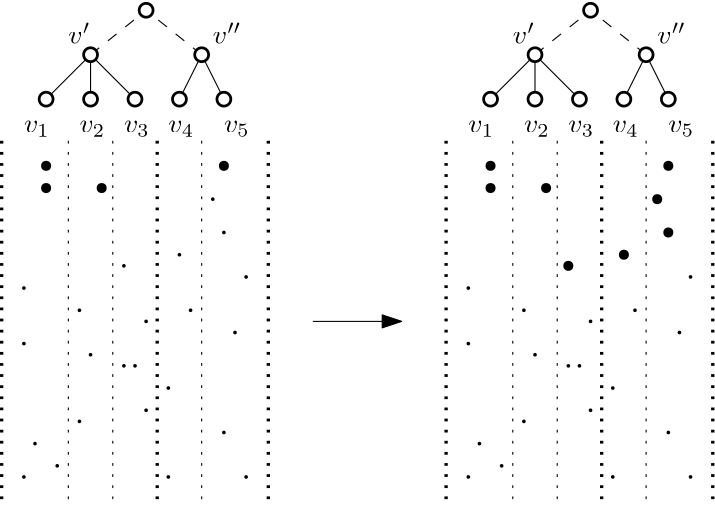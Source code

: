 <?xml version="1.0"?>
<!DOCTYPE ipe SYSTEM "ipe.dtd">
<ipe version="70005" creator="Ipe 7.1.4">
<info created="D:20160412211239" modified="D:20160513154111"/>
<ipestyle name="basic">
<symbol name="arrow/arc(spx)">
<path stroke="sym-stroke" fill="sym-stroke" pen="sym-pen">
0 0 m
-1 0.333 l
-1 -0.333 l
h
</path>
</symbol>
<symbol name="arrow/farc(spx)">
<path stroke="sym-stroke" fill="white" pen="sym-pen">
0 0 m
-1 0.333 l
-1 -0.333 l
h
</path>
</symbol>
<symbol name="mark/circle(sx)" transformations="translations">
<path fill="sym-stroke">
0.6 0 0 0.6 0 0 e
0.4 0 0 0.4 0 0 e
</path>
</symbol>
<symbol name="mark/disk(sx)" transformations="translations">
<path fill="sym-stroke">
0.6 0 0 0.6 0 0 e
</path>
</symbol>
<symbol name="mark/fdisk(sfx)" transformations="translations">
<group>
<path fill="sym-fill">
0.5 0 0 0.5 0 0 e
</path>
<path fill="sym-stroke" fillrule="eofill">
0.6 0 0 0.6 0 0 e
0.4 0 0 0.4 0 0 e
</path>
</group>
</symbol>
<symbol name="mark/box(sx)" transformations="translations">
<path fill="sym-stroke" fillrule="eofill">
-0.6 -0.6 m
0.6 -0.6 l
0.6 0.6 l
-0.6 0.6 l
h
-0.4 -0.4 m
0.4 -0.4 l
0.4 0.4 l
-0.4 0.4 l
h
</path>
</symbol>
<symbol name="mark/square(sx)" transformations="translations">
<path fill="sym-stroke">
-0.6 -0.6 m
0.6 -0.6 l
0.6 0.6 l
-0.6 0.6 l
h
</path>
</symbol>
<symbol name="mark/fsquare(sfx)" transformations="translations">
<group>
<path fill="sym-fill">
-0.5 -0.5 m
0.5 -0.5 l
0.5 0.5 l
-0.5 0.5 l
h
</path>
<path fill="sym-stroke" fillrule="eofill">
-0.6 -0.6 m
0.6 -0.6 l
0.6 0.6 l
-0.6 0.6 l
h
-0.4 -0.4 m
0.4 -0.4 l
0.4 0.4 l
-0.4 0.4 l
h
</path>
</group>
</symbol>
<symbol name="mark/cross(sx)" transformations="translations">
<group>
<path fill="sym-stroke">
-0.43 -0.57 m
0.57 0.43 l
0.43 0.57 l
-0.57 -0.43 l
h
</path>
<path fill="sym-stroke">
-0.43 0.57 m
0.57 -0.43 l
0.43 -0.57 l
-0.57 0.43 l
h
</path>
</group>
</symbol>
<symbol name="arrow/fnormal(spx)">
<path stroke="sym-stroke" fill="white" pen="sym-pen">
0 0 m
-1 0.333 l
-1 -0.333 l
h
</path>
</symbol>
<symbol name="arrow/pointed(spx)">
<path stroke="sym-stroke" fill="sym-stroke" pen="sym-pen">
0 0 m
-1 0.333 l
-0.8 0 l
-1 -0.333 l
h
</path>
</symbol>
<symbol name="arrow/fpointed(spx)">
<path stroke="sym-stroke" fill="white" pen="sym-pen">
0 0 m
-1 0.333 l
-0.8 0 l
-1 -0.333 l
h
</path>
</symbol>
<symbol name="arrow/linear(spx)">
<path stroke="sym-stroke" pen="sym-pen">
-1 0.333 m
0 0 l
-1 -0.333 l
</path>
</symbol>
<symbol name="arrow/fdouble(spx)">
<path stroke="sym-stroke" fill="white" pen="sym-pen">
0 0 m
-1 0.333 l
-1 -0.333 l
h
-1 0 m
-2 0.333 l
-2 -0.333 l
h
</path>
</symbol>
<symbol name="arrow/double(spx)">
<path stroke="sym-stroke" fill="sym-stroke" pen="sym-pen">
0 0 m
-1 0.333 l
-1 -0.333 l
h
-1 0 m
-2 0.333 l
-2 -0.333 l
h
</path>
</symbol>
<pen name="heavier" value="0.8"/>
<pen name="fat" value="1.2"/>
<pen name="ultrafat" value="2"/>
<symbolsize name="large" value="5"/>
<symbolsize name="small" value="2"/>
<symbolsize name="tiny" value="1.1"/>
<arrowsize name="large" value="10"/>
<arrowsize name="small" value="5"/>
<arrowsize name="tiny" value="3"/>
<color name="red" value="1 0 0"/>
<color name="green" value="0 1 0"/>
<color name="blue" value="0 0 1"/>
<color name="yellow" value="1 1 0"/>
<color name="orange" value="1 0.647 0"/>
<color name="gold" value="1 0.843 0"/>
<color name="purple" value="0.627 0.125 0.941"/>
<color name="gray" value="0.745"/>
<color name="brown" value="0.647 0.165 0.165"/>
<color name="navy" value="0 0 0.502"/>
<color name="pink" value="1 0.753 0.796"/>
<color name="seagreen" value="0.18 0.545 0.341"/>
<color name="turquoise" value="0.251 0.878 0.816"/>
<color name="violet" value="0.933 0.51 0.933"/>
<color name="darkblue" value="0 0 0.545"/>
<color name="darkcyan" value="0 0.545 0.545"/>
<color name="darkgray" value="0.663"/>
<color name="darkgreen" value="0 0.392 0"/>
<color name="darkmagenta" value="0.545 0 0.545"/>
<color name="darkorange" value="1 0.549 0"/>
<color name="darkred" value="0.545 0 0"/>
<color name="lightblue" value="0.678 0.847 0.902"/>
<color name="lightcyan" value="0.878 1 1"/>
<color name="lightgray" value="0.827"/>
<color name="lightgreen" value="0.565 0.933 0.565"/>
<color name="lightyellow" value="1 1 0.878"/>
<dashstyle name="dashed" value="[4] 0"/>
<dashstyle name="dotted" value="[1 3] 0"/>
<dashstyle name="dash dotted" value="[4 2 1 2] 0"/>
<dashstyle name="dash dot dotted" value="[4 2 1 2 1 2] 0"/>
<textsize name="large" value="\large"/>
<textsize name="Large" value="\Large"/>
<textsize name="LARGE" value="\LARGE"/>
<textsize name="huge" value="\huge"/>
<textsize name="Huge" value="\Huge"/>
<textsize name="small" value="\small"/>
<textsize name="footnote" value="\footnotesize"/>
<textsize name="tiny" value="\tiny"/>
<textstyle name="center" begin="\begin{center}" end="\end{center}"/>
<textstyle name="itemize" begin="\begin{itemize}" end="\end{itemize}"/>
<textstyle name="item" begin="\begin{itemize}\item{}" end="\end{itemize}"/>
<gridsize name="4 pts" value="4"/>
<gridsize name="8 pts (~3 mm)" value="8"/>
<gridsize name="16 pts (~6 mm)" value="16"/>
<gridsize name="32 pts (~12 mm)" value="32"/>
<gridsize name="10 pts (~3.5 mm)" value="10"/>
<gridsize name="20 pts (~7 mm)" value="20"/>
<gridsize name="14 pts (~5 mm)" value="14"/>
<gridsize name="28 pts (~10 mm)" value="28"/>
<gridsize name="56 pts (~20 mm)" value="56"/>
<anglesize name="90 deg" value="90"/>
<anglesize name="60 deg" value="60"/>
<anglesize name="45 deg" value="45"/>
<anglesize name="30 deg" value="30"/>
<anglesize name="22.5 deg" value="22.5"/>
<tiling name="falling" angle="-60" step="4" width="1"/>
<tiling name="rising" angle="30" step="4" width="1"/>
</ipestyle>
<page>
<layer name="alpha"/>
<view layers="alpha" active="alpha"/>
<use layer="alpha" matrix="1 0 0 1 -48 64" name="mark/disk(sx)" pos="192 592" size="normal" stroke="black"/>
<path matrix="1 0 0 3 -112 -1523" stroke="black" dash="dotted" pen="fat" join="1">
240 732 m
240 688 l
240 688 l
</path>
<path matrix="1 0 0 3 -16 -1523" stroke="black" dash="dotted" pen="fat" join="1">
240 732 m
240 688 l
240 688 l
</path>
<path matrix="1 0 0 3 -88 -1523" stroke="black" dash="dotted" join="1">
240 732 m
240 688 l
240 688 l
</path>
<path matrix="1 0 0 3 -72 -1523" stroke="black" dash="dotted" join="1">
240 732 m
240 688 l
240 688 l
</path>
<path matrix="1 0 0 3 -56 -1523" stroke="black" dash="dotted" pen="fat" join="1">
240 732 m
240 688 l
240 688 l
</path>
<path matrix="1 0 0 3 -40 -1523" stroke="black" dash="dotted" join="1">
240 732 m
240 688 l
240 688 l
</path>
<use matrix="1 0 0 1 -28 -32" name="mark/disk(sx)" pos="164 584" size="tiny" stroke="black"/>
<use matrix="1 0 0 1 -16 -28" name="mark/disk(sx)" pos="164 584" size="tiny" stroke="black"/>
<use matrix="1 0 0 1 -24 -20" name="mark/disk(sx)" pos="164 584" size="tiny" stroke="black"/>
<use matrix="1 0 0 1 -28 16" name="mark/disk(sx)" pos="164 584" size="tiny" stroke="black"/>
<use matrix="1 0 0 1 -28 36" name="mark/disk(sx)" pos="164 584" size="tiny" stroke="black"/>
<use matrix="1 0 0 1 -8 -12" name="mark/disk(sx)" pos="164 584" size="tiny" stroke="black"/>
<use matrix="1 0 0 1 -4 12" name="mark/disk(sx)" pos="164 584" size="tiny" stroke="black"/>
<use matrix="1 0 0 1 -8 28" name="mark/disk(sx)" pos="164 584" size="tiny" stroke="black"/>
<use matrix="1 0 0 1 16 -8" name="mark/disk(sx)" pos="164 584" size="tiny" stroke="black"/>
<use matrix="1 0 0 1 8 8" name="mark/disk(sx)" pos="164 584" size="tiny" stroke="black"/>
<use matrix="1 0 0 1 12 8" name="mark/disk(sx)" pos="164 584" size="tiny" stroke="black"/>
<use matrix="1 0 0 1 16 24" name="mark/disk(sx)" pos="164 584" size="tiny" stroke="black"/>
<use matrix="1 0 0 1 8 44" name="mark/disk(sx)" pos="164 584" size="tiny" stroke="black"/>
<use matrix="1 0 0 1 24 -32" name="mark/disk(sx)" pos="164 584" size="tiny" stroke="black"/>
<use matrix="1 0 0 1 24 0" name="mark/disk(sx)" pos="164 584" size="tiny" stroke="black"/>
<use matrix="1 0 0 1 32 28" name="mark/disk(sx)" pos="164 584" size="tiny" stroke="black"/>
<use matrix="1 0 0 1 28 48" name="mark/disk(sx)" pos="164 584" size="tiny" stroke="black"/>
<use matrix="1 0 0 1 52 -32" name="mark/disk(sx)" pos="164 584" size="tiny" stroke="black"/>
<use matrix="1 0 0 1 44 -16" name="mark/disk(sx)" pos="164 584" size="tiny" stroke="black"/>
<use matrix="1 0 0 1 48 20" name="mark/disk(sx)" pos="164 584" size="tiny" stroke="black"/>
<use matrix="1 0 0 1 52 40" name="mark/disk(sx)" pos="164 584" size="tiny" stroke="black"/>
<use matrix="1 0 0 1 44 56" name="mark/disk(sx)" pos="164 584" size="tiny" stroke="black"/>
<use matrix="1 0 0 1 40 68" name="mark/disk(sx)" pos="164 584" size="tiny" stroke="black"/>
<use matrix="1 0 0 1 -48 72" name="mark/disk(sx)" pos="192 592" size="normal" stroke="black"/>
<use matrix="1 0 0 1 -28 64" name="mark/disk(sx)" pos="192 592" size="normal" stroke="black"/>
<use matrix="1 0 0 1 16 72" name="mark/disk(sx)" pos="192 592" size="normal" stroke="black"/>
<use matrix="1 0 0 1 112 64" name="mark/disk(sx)" pos="192 592" size="normal" stroke="black"/>
<path matrix="1 0 0 3 48 -1523" stroke="black" dash="dotted" pen="fat" join="1">
240 732 m
240 688 l
240 688 l
</path>
<path matrix="1 0 0 3 144 -1523" stroke="black" dash="dotted" pen="fat" join="1">
240 732 m
240 688 l
240 688 l
</path>
<path matrix="1 0 0 3 72 -1523" stroke="black" dash="dotted" join="1">
240 732 m
240 688 l
240 688 l
</path>
<path matrix="1 0 0 3 88 -1523" stroke="black" dash="dotted" join="1">
240 732 m
240 688 l
240 688 l
</path>
<path matrix="1 0 0 3 104 -1523" stroke="black" dash="dotted" pen="fat" join="1">
240 732 m
240 688 l
240 688 l
</path>
<path matrix="1 0 0 3 120 -1523" stroke="black" dash="dotted" join="1">
240 732 m
240 688 l
240 688 l
</path>
<use matrix="1 0 0 1 132 -32" name="mark/disk(sx)" pos="164 584" size="tiny" stroke="black"/>
<use matrix="1 0 0 1 144 -28" name="mark/disk(sx)" pos="164 584" size="tiny" stroke="black"/>
<use matrix="1 0 0 1 136 -20" name="mark/disk(sx)" pos="164 584" size="tiny" stroke="black"/>
<use matrix="1 0 0 1 132 16" name="mark/disk(sx)" pos="164 584" size="tiny" stroke="black"/>
<use matrix="1 0 0 1 132 36" name="mark/disk(sx)" pos="164 584" size="tiny" stroke="black"/>
<use matrix="1 0 0 1 152 -12" name="mark/disk(sx)" pos="164 584" size="tiny" stroke="black"/>
<use matrix="1 0 0 1 156 12" name="mark/disk(sx)" pos="164 584" size="tiny" stroke="black"/>
<use matrix="1 0 0 1 152 28" name="mark/disk(sx)" pos="164 584" size="tiny" stroke="black"/>
<use matrix="1 0 0 1 176 -8" name="mark/disk(sx)" pos="164 584" size="tiny" stroke="black"/>
<use matrix="1 0 0 1 168 8" name="mark/disk(sx)" pos="164 584" size="tiny" stroke="black"/>
<use matrix="1 0 0 1 172 8" name="mark/disk(sx)" pos="164 584" size="tiny" stroke="black"/>
<use matrix="1 0 0 1 176 24" name="mark/disk(sx)" pos="164 584" size="tiny" stroke="black"/>
<use matrix="1 0 0 1 168 44" name="mark/disk(sx)" pos="164 584" size="normal" stroke="black"/>
<use matrix="1 0 0 1 184 -32" name="mark/disk(sx)" pos="164 584" size="tiny" stroke="black"/>
<use matrix="1 0 0 1 184 0" name="mark/disk(sx)" pos="164 584" size="tiny" stroke="black"/>
<use matrix="1 0 0 1 192 28" name="mark/disk(sx)" pos="164 584" size="tiny" stroke="black"/>
<use matrix="1 0 0 1 188 48" name="mark/disk(sx)" pos="164 584" size="normal" stroke="black"/>
<use matrix="1 0 0 1 212 -32" name="mark/disk(sx)" pos="164 584" size="tiny" stroke="black"/>
<use matrix="1 0 0 1 204 -16" name="mark/disk(sx)" pos="164 584" size="tiny" stroke="black"/>
<use matrix="1 0 0 1 208 20" name="mark/disk(sx)" pos="164 584" size="tiny" stroke="black"/>
<use matrix="1 0 0 1 212 40" name="mark/disk(sx)" pos="164 584" size="tiny" stroke="black"/>
<use matrix="1 0 0 1 204 56" name="mark/disk(sx)" pos="164 584" size="normal" stroke="black"/>
<use matrix="1 0 0 1 200 68" name="mark/disk(sx)" pos="164 584" size="normal" stroke="black"/>
<use matrix="1 0 0 1 112 72" name="mark/disk(sx)" pos="192 592" size="normal" stroke="black"/>
<use matrix="1 0 0 1 132 64" name="mark/disk(sx)" pos="192 592" size="normal" stroke="black"/>
<use matrix="1 0 0 1 176 72" name="mark/disk(sx)" pos="192 592" size="normal" stroke="black"/>
<path matrix="1 0 0 1 -16 -128" stroke="black" fill="black" arrow="normal/normal">
256 736 m
288 736 l
</path>
<text matrix="1 0 0 1 -64 -4" transformations="translations" pos="216 712" stroke="black" type="label" width="7.982" height="7.49" depth="0" valign="baseline">$v&apos;$</text>
<text matrix="1 0 0 1 4 36" transformations="translations" pos="132 640" stroke="black" type="label" width="9.298" height="4.294" depth="1.49" valign="baseline">$v_1$</text>
<text matrix="1 0 0 1 56 28" transformations="translations" pos="100 648" stroke="black" type="label" width="9.298" height="4.294" depth="1.49" valign="baseline">$v_2$</text>
<text matrix="1 0 0 1 72 52" transformations="translations" pos="100 624" stroke="black" type="label" width="9.298" height="4.294" depth="1.49" valign="baseline">$v_3$</text>
<text matrix="1 0 0 1 88 20" transformations="translations" pos="100 656" stroke="black" type="label" width="9.298" height="4.294" depth="1.49" valign="baseline">$v_4$</text>
<text matrix="1 0 0 1 112 32" transformations="translations" pos="96 644" stroke="black" type="label" width="9.298" height="4.294" depth="1.49" valign="baseline">$v_5$</text>
<path matrix="1 0 0 0.363636 -240 424.727" stroke="black" fill="black">
400 768 m
384 724 l
384 724 l
</path>
<path matrix="1 0 0 0.363636 -240 424.727" stroke="black" fill="black">
400 768 m
400 724 l
400 724 l
</path>
<path matrix="1 0 0 0.363636 -240 424.727" stroke="black" fill="black">
400 768 m
416 724 l
416 724 l
</path>
<path matrix="1 0 0 0.363636 -240 424.727" stroke="black" fill="black">
440 768 m
432 724 l
432 724 l
</path>
<path matrix="1 0 0 0.363636 -240 424.727" stroke="black" fill="black">
440 768 m
448 724 l
448 724 l
</path>
<use matrix="1 0 0 1 -28 -116" name="mark/fdisk(sfx)" pos="172 804" size="large" stroke="black" fill="white"/>
<use matrix="1 0 0 1 -12 -116" name="mark/fdisk(sfx)" pos="172 804" size="large" stroke="black" fill="white"/>
<use matrix="1 0 0 1 4 -116" name="mark/fdisk(sfx)" pos="172 804" size="large" stroke="black" fill="white"/>
<use matrix="1 0 0 1 36 -116" name="mark/fdisk(sfx)" pos="172 804" size="large" stroke="black" fill="white"/>
<text matrix="1 0 0 1 -224 76" transformations="translations" pos="428 632" stroke="black" type="label" width="10.279" height="7.49" depth="0" valign="baseline">$v&apos;&apos;$</text>
<use matrix="1 0 0 1 20 -116" name="mark/fdisk(sfx)" pos="172 804" size="large" stroke="black" fill="white"/>
<path stroke="black" dash="dashed">
160 704 m
180 720 l
180 720 l
</path>
<path stroke="black" dash="dashed">
200 704 m
180 720 l
180 720 l
</path>
<use matrix="1 0 0 1 -12 -100" name="mark/fdisk(sfx)" pos="172 804" size="large" stroke="black" fill="white"/>
<use matrix="1 0 0 1 28 -100" name="mark/fdisk(sfx)" pos="172 804" size="large" stroke="black" fill="white"/>
<use matrix="1 0 0 1 8 -84" name="mark/fdisk(sfx)" pos="172 804" size="large" stroke="black" fill="white"/>
<text matrix="1 0 0 1 96 -4" transformations="translations" pos="216 712" stroke="black" type="label" width="7.982" height="7.49" depth="0" valign="baseline">$v&apos;$</text>
<text matrix="1 0 0 1 164 36" transformations="translations" pos="132 640" stroke="black" type="label" width="9.298" height="4.294" depth="1.49" valign="baseline">$v_1$</text>
<text matrix="1 0 0 1 216 28" transformations="translations" pos="100 648" stroke="black" type="label" width="9.298" height="4.294" depth="1.49" valign="baseline">$v_2$</text>
<text matrix="1 0 0 1 232 52" transformations="translations" pos="100 624" stroke="black" type="label" width="9.298" height="4.294" depth="1.49" valign="baseline">$v_3$</text>
<text matrix="1 0 0 1 248 20" transformations="translations" pos="100 656" stroke="black" type="label" width="9.298" height="4.294" depth="1.49" valign="baseline">$v_4$</text>
<text matrix="1 0 0 1 272 32" transformations="translations" pos="96 644" stroke="black" type="label" width="9.298" height="4.294" depth="1.49" valign="baseline">$v_5$</text>
<path matrix="1 0 0 0.363636 -80 424.727" stroke="black" fill="black">
400 768 m
384 724 l
384 724 l
</path>
<path matrix="1 0 0 0.363636 -80 424.727" stroke="black" fill="black">
400 768 m
400 724 l
400 724 l
</path>
<path matrix="1 0 0 0.363636 -80 424.727" stroke="black" fill="black">
400 768 m
416 724 l
416 724 l
</path>
<path matrix="1 0 0 0.363636 -80 424.727" stroke="black" fill="black">
440 768 m
432 724 l
432 724 l
</path>
<path matrix="1 0 0 0.363636 -80 424.727" stroke="black" fill="black">
440 768 m
448 724 l
448 724 l
</path>
<use matrix="1 0 0 1 132 -116" name="mark/fdisk(sfx)" pos="172 804" size="large" stroke="black" fill="white"/>
<use matrix="1 0 0 1 148 -116" name="mark/fdisk(sfx)" pos="172 804" size="large" stroke="black" fill="white"/>
<use matrix="1 0 0 1 164 -116" name="mark/fdisk(sfx)" pos="172 804" size="large" stroke="black" fill="white"/>
<use matrix="1 0 0 1 196 -116" name="mark/fdisk(sfx)" pos="172 804" size="large" stroke="black" fill="white"/>
<text matrix="1 0 0 1 -64 76" transformations="translations" pos="428 632" stroke="black" type="label" width="10.279" height="7.49" depth="0" valign="baseline">$v&apos;&apos;$</text>
<use matrix="1 0 0 1 180 -116" name="mark/fdisk(sfx)" pos="172 804" size="large" stroke="black" fill="white"/>
<path matrix="1 0 0 1 160 0" stroke="black" dash="dashed">
160 704 m
180 720 l
180 720 l
</path>
<path matrix="1 0 0 1 160 0" stroke="black" dash="dashed">
200 704 m
180 720 l
180 720 l
</path>
<use matrix="1 0 0 1 148 -100" name="mark/fdisk(sfx)" pos="172 804" size="large" stroke="black" fill="white"/>
<use matrix="1 0 0 1 188 -100" name="mark/fdisk(sfx)" pos="172 804" size="large" stroke="black" fill="white"/>
<use matrix="1 0 0 1 168 -84" name="mark/fdisk(sfx)" pos="172 804" size="large" stroke="black" fill="white"/>
</page>
</ipe>

